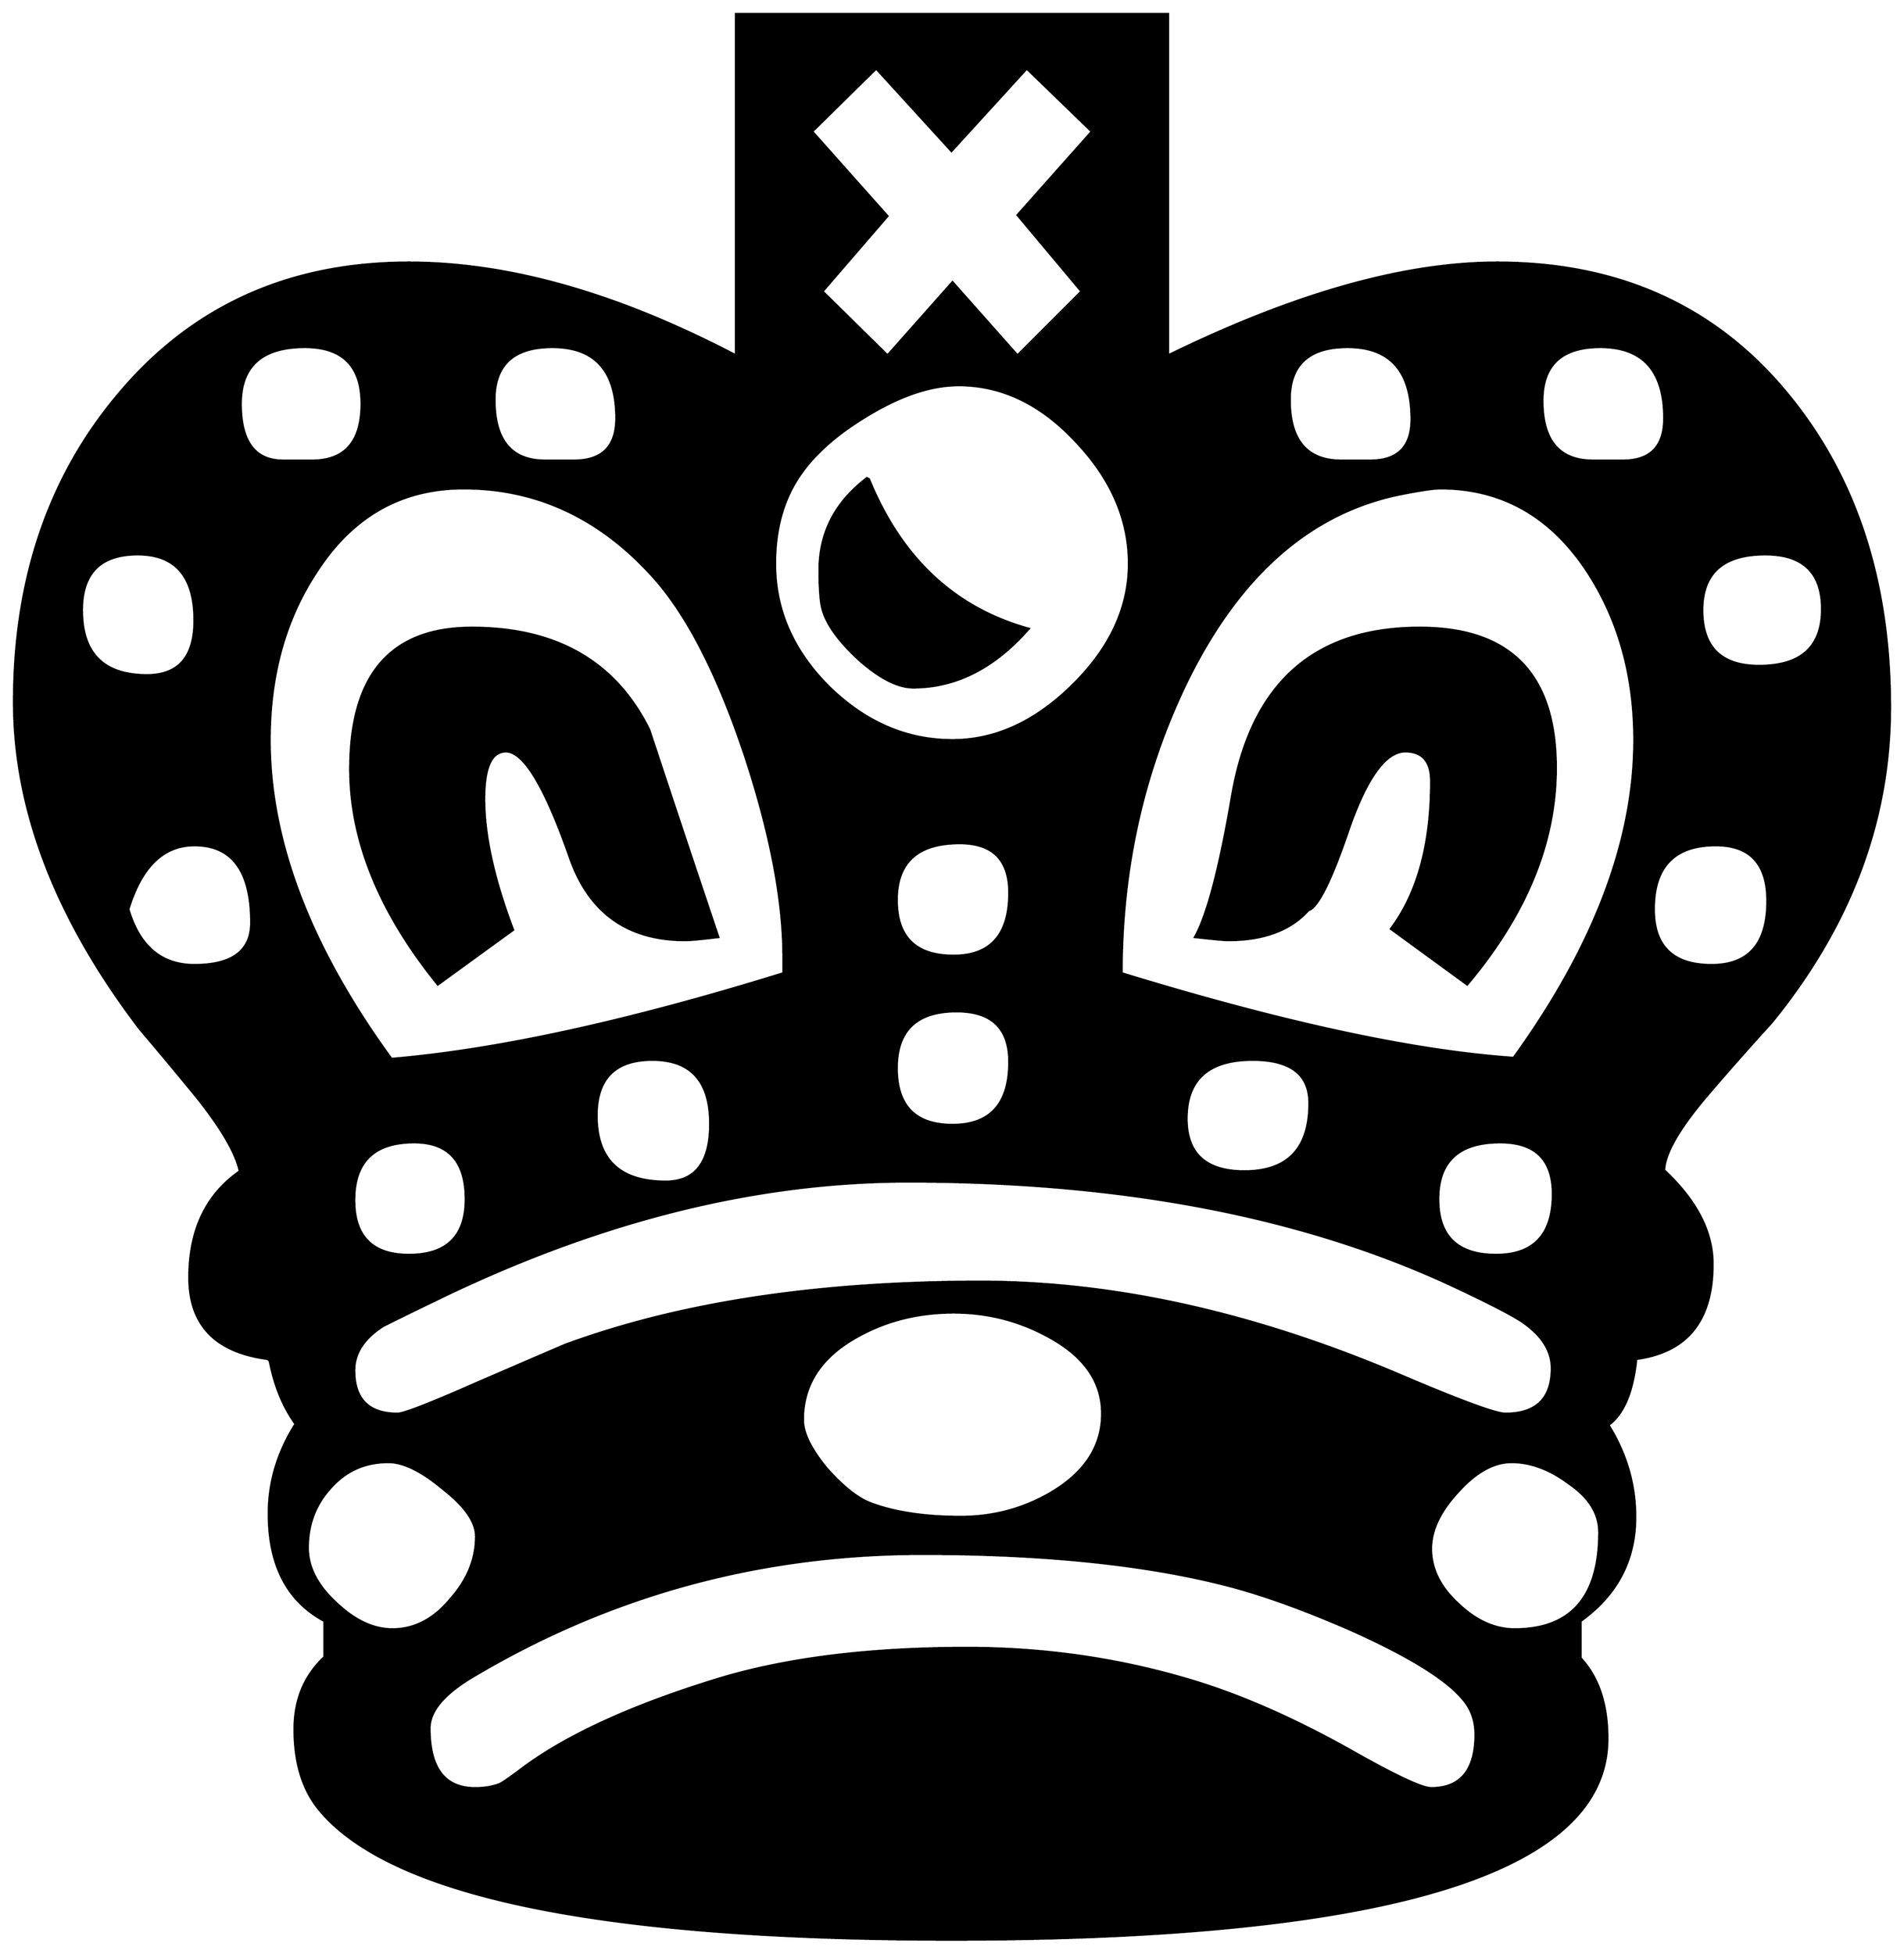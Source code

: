 


\begin{tikzpicture}[y=0.80pt, x=0.80pt, yscale=-1.0, xscale=1.0, inner sep=0pt, outer sep=0pt]
\begin{scope}[shift={(100.0,1711.0)},nonzero rule]
  \path[draw=.,fill=.,line width=1.600pt] (1899.0,-849.0) ..
    controls (1899.0,-739.0) and (1860.667,-637.0) ..
    (1784.0,-543.0) .. controls (1763.333,-520.333) and
    (1743.0,-497.333) .. (1723.0,-474.0) .. controls
    (1695.0,-441.333) and (1680.667,-416.667) .. (1680.0,-400.0) ..
    controls (1711.333,-370.667) and (1727.0,-340.333) ..
    (1727.0,-309.0) .. controls (1727.0,-254.333) and
    (1702.333,-223.667) .. (1653.0,-217.0) .. controls
    (1649.667,-185.0) and (1640.667,-163.667) .. (1626.0,-153.0) ..
    controls (1643.333,-125.0) and (1652.0,-95.333) ..
    (1652.0,-64.0) .. controls (1652.0,-22.0) and (1634.333,11.667)
    .. (1599.0,37.0) -- (1599.0,73.0) .. controls (1616.333,91.667)
    and (1625.0,117.667) .. (1625.0,151.0) .. controls
    (1625.0,281.0) and (1413.0,346.0) .. (989.0,346.0) ..
    controls (649.667,346.0) and (445.333,304.0) .. (376.0,220.0) ..
    controls (360.0,200.667) and (352.0,174.667) .. (352.0,142.0) ..
    controls (352.0,113.333) and (361.667,90.0) .. (381.0,72.0) --
    (381.0,37.0) .. controls (345.0,17.667) and (327.0,-17.0) ..
    (327.0,-67.0) .. controls (327.0,-97.667) and (335.667,-126.667)
    .. (353.0,-154.0) .. controls (341.0,-170.667) and
    (332.667,-191.0) .. (328.0,-215.0) -- (326.0,-217.0) ..
    controls (275.333,-223.667) and (250.0,-250.0) .. (250.0,-296.0)
    .. controls (250.0,-342.0) and (266.333,-376.333) ..
    (299.0,-399.0) .. controls (295.0,-417.0) and (281.0,-441.0)
    .. (257.0,-471.0) .. controls (239.0,-493.0) and
    (220.667,-515.0) .. (202.0,-537.0) .. controls (120.667,-643.667)
    and (80.0,-749.333) .. (80.0,-854.0) .. controls (80.0,-972.667)
    and (113.667,-1072.0) .. (181.0,-1152.0) .. controls
    (252.333,-1237.333) and (346.333,-1280.0) .. (463.0,-1280.0) ..
    controls (559.667,-1280.0) and (665.333,-1250.0) ..
    (780.0,-1190.0) -- (780.0,-1521.0) -- (1199.0,-1521.0) --
    (1199.0,-1190.0) .. controls (1321.667,-1250.0) and
    (1428.0,-1280.0) .. (1518.0,-1280.0) .. controls
    (1636.667,-1280.0) and (1731.0,-1237.0) .. (1801.0,-1151.0) ..
    controls (1866.333,-1071.0) and (1899.0,-970.333) ..
    (1899.0,-849.0) -- cycle(1680.0,-1129.0) .. controls
    (1680.0,-1175.0) and (1659.333,-1198.0) .. (1618.0,-1198.0) ..
    controls (1580.667,-1198.0) and (1562.0,-1180.667) ..
    (1562.0,-1146.0) .. controls (1562.0,-1107.333) and
    (1578.333,-1088.0) .. (1611.0,-1088.0) -- (1640.0,-1088.0) ..
    controls (1666.667,-1088.0) and (1680.0,-1101.667) ..
    (1680.0,-1129.0) -- cycle(1833.0,-944.0) .. controls
    (1833.0,-979.333) and (1814.667,-997.0) .. (1778.0,-997.0) ..
    controls (1737.333,-997.0) and (1717.0,-979.0) ..
    (1717.0,-943.0) .. controls (1717.0,-907.0) and
    (1735.333,-889.0) .. (1772.0,-889.0) .. controls
    (1812.667,-889.0) and (1833.0,-907.333) .. (1833.0,-944.0) --
    cycle(1435.0,-1128.0) .. controls (1435.0,-1174.667) and
    (1414.333,-1198.0) .. (1373.0,-1198.0) .. controls
    (1335.667,-1198.0) and (1317.0,-1181.0) .. (1317.0,-1147.0) ..
    controls (1317.0,-1107.667) and (1333.667,-1088.0) ..
    (1367.0,-1088.0) -- (1395.0,-1088.0) .. controls
    (1421.667,-1088.0) and (1435.0,-1101.333) .. (1435.0,-1128.0) --
    cycle(1780.0,-661.0) .. controls (1780.0,-697.0) and
    (1763.333,-715.0) .. (1730.0,-715.0) .. controls
    (1690.0,-715.0) and (1670.0,-694.333) .. (1670.0,-653.0) ..
    controls (1670.0,-617.0) and (1688.667,-599.0) ..
    (1726.0,-599.0) .. controls (1762.0,-599.0) and
    (1780.0,-619.667) .. (1780.0,-661.0) -- cycle(1125.0,-1407.0)
    -- (1062.0,-1468.0) -- (989.0,-1388.0) -- (916.0,-1468.0) --
    (854.0,-1407.0) -- (927.0,-1325.0) -- (864.0,-1252.0) --
    (927.0,-1190.0) -- (990.0,-1261.0) -- (1053.0,-1190.0) --
    (1115.0,-1252.0) -- (1053.0,-1326.0) -- (1125.0,-1407.0) --
    cycle(1651.0,-817.0) .. controls (1651.0,-879.667) and
    (1635.667,-934.333) .. (1605.0,-981.0) .. controls
    (1569.667,-1034.333) and (1522.333,-1061.0) .. (1463.0,-1061.0) ..
    controls (1457.0,-1061.0) and (1445.333,-1059.333) ..
    (1428.0,-1056.0) .. controls (1339.333,-1039.333) and
    (1269.333,-979.0) .. (1218.0,-875.0) .. controls
    (1175.333,-787.667) and (1154.0,-693.0) .. (1154.0,-591.0) ..
    controls (1310.667,-543.0) and (1437.333,-515.667) ..
    (1534.0,-509.0) .. controls (1612.0,-617.0) and
    (1651.0,-719.667) .. (1651.0,-817.0) -- cycle(1161.0,-988.0)
    .. controls (1161.0,-1030.667) and (1144.0,-1070.0) ..
    (1110.0,-1106.0) .. controls (1076.0,-1142.667) and
    (1038.0,-1161.0) .. (996.0,-1161.0) .. controls
    (968.667,-1161.0) and (938.333,-1150.667) .. (905.0,-1130.0) ..
    controls (872.333,-1110.0) and (849.333,-1088.0) ..
    (836.0,-1064.0) .. controls (824.0,-1042.667) and
    (818.0,-1017.333) .. (818.0,-988.0) .. controls (818.0,-943.333)
    and (835.333,-903.667) .. (870.0,-869.0) .. controls
    (905.333,-834.333) and (945.333,-817.0) .. (990.0,-817.0) ..
    controls (1031.333,-817.0) and (1070.0,-834.667) ..
    (1106.0,-870.0) .. controls (1142.667,-906.0) and
    (1161.0,-945.333) .. (1161.0,-988.0) -- cycle(1572.0,-377.0)
    .. controls (1572.0,-410.333) and (1555.0,-427.0) ..
    (1521.0,-427.0) .. controls (1481.0,-427.0) and
    (1461.0,-408.667) .. (1461.0,-372.0) .. controls
    (1461.0,-336.0) and (1479.667,-318.0) .. (1517.0,-318.0) ..
    controls (1553.667,-318.0) and (1572.0,-337.667) ..
    (1572.0,-377.0) -- cycle(664.0,-1129.0) .. controls
    (664.0,-1175.0) and (643.333,-1198.0) .. (602.0,-1198.0) ..
    controls (564.667,-1198.0) and (546.0,-1181.0) ..
    (546.0,-1147.0) .. controls (546.0,-1107.667) and
    (562.333,-1088.0) .. (595.0,-1088.0) -- (623.0,-1088.0) ..
    controls (650.333,-1088.0) and (664.0,-1101.667) ..
    (664.0,-1129.0) -- cycle(1336.0,-465.0) .. controls
    (1336.0,-493.0) and (1317.667,-507.0) .. (1281.0,-507.0) ..
    controls (1238.333,-507.0) and (1217.0,-488.0) ..
    (1217.0,-450.0) .. controls (1217.0,-416.0) and
    (1235.667,-399.0) .. (1273.0,-399.0) .. controls
    (1315.0,-399.0) and (1336.0,-421.0) .. (1336.0,-465.0) --
    cycle(1045.0,-669.0) .. controls (1045.0,-701.0) and
    (1029.0,-717.0) .. (997.0,-717.0) .. controls (956.333,-717.0)
    and (936.0,-698.667) .. (936.0,-662.0) .. controls
    (936.0,-626.0) and (954.333,-608.0) .. (991.0,-608.0) ..
    controls (1027.0,-608.0) and (1045.0,-628.333) ..
    (1045.0,-669.0) -- cycle(1617.0,-49.0) .. controls
    (1617.0,-67.0) and (1607.333,-82.667) .. (1588.0,-96.0) ..
    controls (1569.333,-110.0) and (1550.667,-117.0) ..
    (1532.0,-117.0) .. controls (1514.667,-117.0) and
    (1497.333,-107.333) .. (1480.0,-88.0) .. controls (1462.667,-69.333)
    and (1454.0,-51.0) .. (1454.0,-33.0) .. controls
    (1454.0,-13.667) and (1462.667,4.0) .. (1480.0,20.0) .. controls
    (1497.333,36.667) and (1515.667,45.0) .. (1535.0,45.0) .. controls
    (1589.667,45.0) and (1617.0,13.667) .. (1617.0,-49.0) --
    cycle(417.0,-1143.0) .. controls (417.0,-1179.667) and
    (398.667,-1198.0) .. (362.0,-1198.0) .. controls
    (320.667,-1198.0) and (300.0,-1179.667) .. (300.0,-1143.0) ..
    controls (300.0,-1106.333) and (313.667,-1088.0) ..
    (341.0,-1088.0) -- (369.0,-1088.0) .. controls
    (401.0,-1088.0) and (417.0,-1106.333) .. (417.0,-1143.0) --
    cycle(1045.0,-505.0) .. controls (1045.0,-537.667) and
    (1028.0,-554.0) .. (994.0,-554.0) .. controls (955.333,-554.0)
    and (936.0,-535.667) .. (936.0,-499.0) .. controls
    (936.0,-462.333) and (954.0,-444.0) .. (990.0,-444.0) ..
    controls (1026.667,-444.0) and (1045.0,-464.333) ..
    (1045.0,-505.0) -- cycle(826.0,-591.0) -- (826.0,-607.0) ..
    controls (826.0,-661.0) and (813.667,-725.667) .. (789.0,-801.0)
    .. controls (762.333,-881.0) and (732.333,-939.333) ..
    (699.0,-976.0) .. controls (647.667,-1032.667) and
    (586.667,-1061.0) .. (516.0,-1061.0) .. controls
    (456.0,-1061.0) and (408.667,-1034.333) .. (374.0,-981.0) ..
    controls (343.333,-935.0) and (328.0,-880.333) .. (328.0,-817.0)
    .. controls (328.0,-719.0) and (367.333,-616.0) ..
    (446.0,-508.0) .. controls (548.667,-516.667) and (675.333,-544.333)
    .. (826.0,-591.0) -- cycle(1571.0,-208.0) .. controls
    (1571.0,-225.333) and (1561.0,-240.667) .. (1541.0,-254.0) ..
    controls (1528.333,-262.0) and (1504.0,-274.333) ..
    (1468.0,-291.0) .. controls (1324.667,-356.333) and
    (1151.0,-389.0) .. (947.0,-389.0) .. controls (798.333,-389.0)
    and (645.0,-350.333) .. (487.0,-273.0) .. controls
    (470.333,-265.0) and (454.0,-257.0) .. (438.0,-249.0) ..
    controls (419.333,-237.0) and (410.0,-222.667) .. (410.0,-206.0)
    .. controls (410.0,-178.0) and (424.0,-164.0) ..
    (452.0,-164.0) .. controls (458.0,-164.0) and (483.667,-174.0)
    .. (529.0,-194.0) .. controls (583.0,-217.333) and
    (611.667,-229.667) .. (615.0,-231.0) .. controls (725.667,-271.667)
    and (859.667,-292.0) .. (1017.0,-292.0) .. controls
    (1146.333,-292.0) and (1281.667,-262.0) .. (1423.0,-202.0) ..
    controls (1482.333,-176.667) and (1516.667,-164.0) ..
    (1526.0,-164.0) .. controls (1556.0,-164.0) and
    (1571.0,-178.667) .. (1571.0,-208.0) -- cycle(1135.0,-164.0)
    .. controls (1135.0,-194.667) and (1118.0,-219.333) ..
    (1084.0,-238.0) .. controls (1055.333,-254.0) and
    (1024.333,-262.0) .. (991.0,-262.0) .. controls (955.667,-262.0)
    and (923.667,-253.667) .. (895.0,-237.0) .. controls
    (861.667,-217.667) and (845.0,-191.333) .. (845.0,-158.0) ..
    controls (845.0,-145.333) and (852.667,-129.667) .. (868.0,-111.0)
    .. controls (884.0,-93.0) and (898.333,-81.667) .. (911.0,-77.0)
    .. controls (934.333,-68.333) and (963.333,-64.0) .. (998.0,-64.0)
    .. controls (1030.667,-64.0) and (1060.667,-72.333) ..
    (1088.0,-89.0) .. controls (1119.333,-108.333) and
    (1135.0,-133.333) .. (1135.0,-164.0) -- cycle(755.0,-445.0) ..
    controls (755.0,-486.333) and (736.333,-507.0) .. (699.0,-507.0)
    .. controls (663.0,-507.0) and (645.0,-489.0) ..
    (645.0,-453.0) .. controls (645.0,-410.333) and (667.333,-389.0)
    .. (712.0,-389.0) .. controls (740.667,-389.0) and
    (755.0,-407.667) .. (755.0,-445.0) -- cycle(255.0,-933.0) ..
    controls (255.0,-975.667) and (236.667,-997.0) .. (200.0,-997.0)
    .. controls (164.0,-997.0) and (146.0,-979.0) ..
    (146.0,-943.0) .. controls (146.0,-901.0) and (167.0,-880.0)
    .. (209.0,-880.0) .. controls (239.667,-880.0) and
    (255.0,-897.667) .. (255.0,-933.0) -- cycle(310.0,-640.0) ..
    controls (310.0,-690.0) and (291.667,-715.0) .. (255.0,-715.0)
    .. controls (225.0,-715.0) and (203.667,-694.333) ..
    (191.0,-653.0) .. controls (201.667,-617.0) and (223.0,-599.0)
    .. (255.0,-599.0) .. controls (291.667,-599.0) and
    (310.0,-612.667) .. (310.0,-640.0) -- cycle(1497.0,147.0) ..
    controls (1497.0,133.667) and (1493.0,122.333) .. (1485.0,113.0)
    .. controls (1469.0,93.667) and (1433.667,71.667) .. (1379.0,47.0)
    .. controls (1333.667,27.0) and (1293.333,12.333) .. (1258.0,3.0)
    .. controls (1178.667,-17.667) and (1079.667,-28.0) ..
    (961.0,-28.0) .. controls (803.667,-28.0) and (658.333,11.667) ..
    (525.0,91.0) .. controls (497.0,107.667) and (483.0,124.333) ..
    (483.0,141.0) .. controls (483.0,179.667) and (497.667,199.0) ..
    (527.0,199.0) .. controls (536.333,199.0) and (544.333,197.667) ..
    (551.0,195.0) .. controls (553.0,194.333) and (560.667,189.0) ..
    (574.0,179.0) .. controls (617.333,147.0) and (680.333,118.333) ..
    (763.0,93.0) .. controls (829.0,73.0) and (909.333,63.0) ..
    (1004.0,63.0) .. controls (1078.667,63.0) and (1150.667,73.333) ..
    (1220.0,94.0) .. controls (1269.333,108.667) and (1322.333,132.0)
    .. (1379.0,164.0) .. controls (1420.333,187.333) and
    (1445.333,199.0) .. (1454.0,199.0) .. controls (1482.667,199.0)
    and (1497.0,181.667) .. (1497.0,147.0) -- cycle(518.0,-372.0)
    .. controls (518.0,-408.667) and (501.333,-427.0) ..
    (468.0,-427.0) .. controls (429.333,-427.0) and (410.0,-408.333)
    .. (410.0,-371.0) .. controls (410.0,-335.667) and
    (427.667,-318.0) .. (463.0,-318.0) .. controls (499.667,-318.0)
    and (518.0,-336.0) .. (518.0,-372.0) -- cycle(528.0,-45.0)
    .. controls (528.0,-59.0) and (517.333,-74.333) .. (496.0,-91.0)
    .. controls (475.333,-108.333) and (457.667,-117.0) ..
    (443.0,-117.0) .. controls (420.333,-117.0) and (401.667,-108.667)
    .. (387.0,-92.0) .. controls (372.333,-76.0) and (365.0,-56.667)
    .. (365.0,-34.0) .. controls (365.0,-15.333) and (374.0,2.333)
    .. (392.0,19.0) .. controls (410.0,36.333) and (428.333,45.0) ..
    (447.0,45.0) .. controls (468.333,45.0) and (487.0,35.333) ..
    (503.0,16.0) .. controls (519.667,-2.667) and (528.0,-23.0) ..
    (528.0,-45.0) -- cycle(1575.0,-790.0) .. controls
    (1575.0,-718.0) and (1546.333,-648.0) .. (1489.0,-580.0) --
    (1415.0,-634.0) .. controls (1441.0,-668.667) and
    (1454.0,-716.333) .. (1454.0,-777.0) .. controls
    (1454.0,-796.333) and (1445.667,-806.0) .. (1429.0,-806.0) ..
    controls (1410.333,-806.0) and (1392.333,-781.667) ..
    (1375.0,-733.0) .. controls (1357.667,-681.667) and
    (1344.333,-654.667) .. (1335.0,-652.0) .. controls
    (1317.667,-632.667) and (1291.667,-623.0) .. (1257.0,-623.0) ..
    controls (1253.667,-623.0) and (1243.0,-624.0) ..
    (1225.0,-626.0) .. controls (1237.0,-647.333) and
    (1249.0,-693.0) .. (1261.0,-763.0) .. controls
    (1279.667,-871.667) and (1340.333,-926.0) .. (1443.0,-926.0) ..
    controls (1531.0,-926.0) and (1575.0,-880.667) ..
    (1575.0,-790.0) -- cycle(1064.0,-925.0) .. controls
    (1030.667,-887.0) and (993.333,-868.0) .. (952.0,-868.0) ..
    controls (936.667,-868.0) and (918.667,-877.333) .. (898.0,-896.0)
    .. controls (877.333,-915.333) and (865.667,-932.667) ..
    (863.0,-948.0) .. controls (861.667,-955.333) and (861.0,-966.667)
    .. (861.0,-982.0) .. controls (861.0,-1018.0) and
    (876.333,-1047.667) .. (907.0,-1071.0) -- (909.0,-1070.0) ..
    controls (940.333,-993.333) and (992.0,-945.0) ..
    (1064.0,-925.0) -- cycle(763.0,-626.0) .. controls
    (746.333,-624.0) and (735.667,-623.0) .. (731.0,-623.0) ..
    controls (675.0,-623.0) and (637.667,-649.667) .. (619.0,-703.0)
    .. controls (595.0,-771.667) and (574.333,-806.0) ..
    (557.0,-806.0) .. controls (543.0,-806.0) and (536.0,-790.667)
    .. (536.0,-760.0) .. controls (536.0,-724.667) and
    (545.333,-682.333) .. (564.0,-633.0) -- (491.0,-580.0) ..
    controls (434.333,-650.0) and (406.0,-719.667) .. (406.0,-789.0)
    .. controls (406.0,-880.333) and (445.333,-926.0) ..
    (524.0,-926.0) .. controls (606.0,-926.0) and (663.333,-893.0)
    .. (696.0,-827.0) .. controls (718.0,-760.333) and
    (740.333,-693.333) .. (763.0,-626.0) -- cycle;
\end{scope}

\end{tikzpicture}

